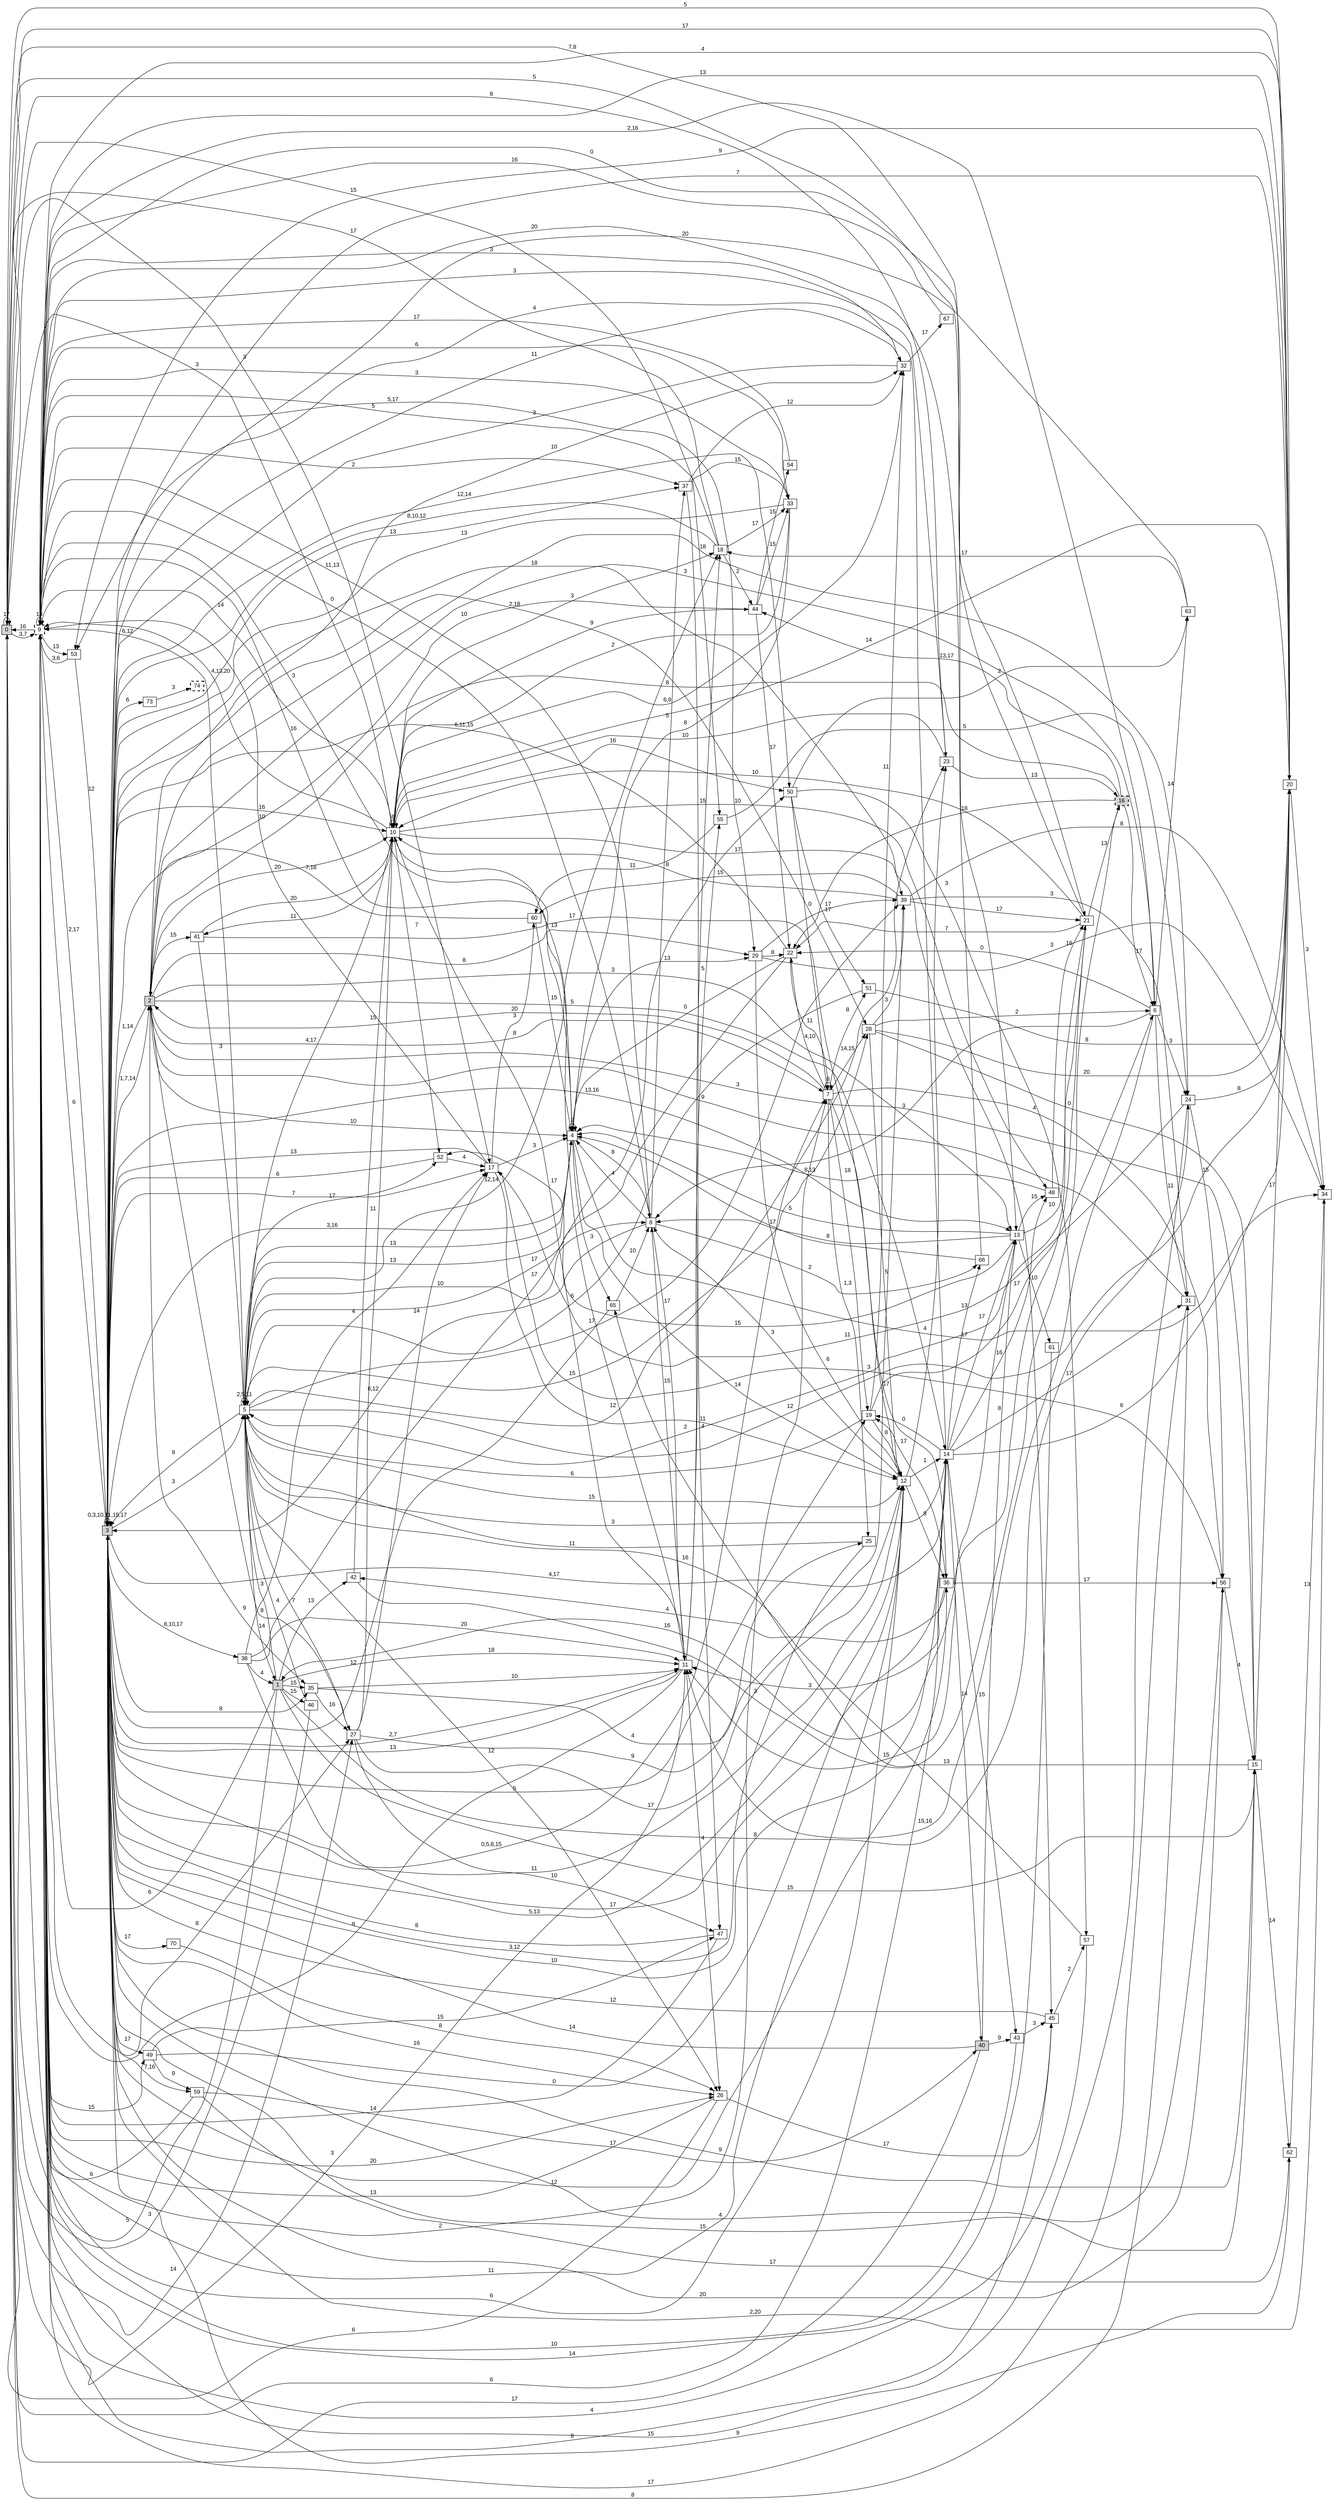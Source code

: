 digraph "NDFA" {
  rankdir=LR
  node [shape=box width=0.1 height=0.1 fontname=Arial]
  edge [fontname=Arial]
/* Estados */
 s0 [label="0" style="filled"] /* I:1 F:0 D:0 */
 s1 [label="1" style="filled"] /* I:1 F:0 D:0 */
 s2 [label="2" style="filled"] /* I:1 F:0 D:0 */
 s3 [label="3" style="filled"] /* I:1 F:0 D:0 */
 s4 [label="4" ] /* I:0 F:0 D:0 */
 s5 [label="5" ] /* I:0 F:0 D:0 */
 s6 [label="6" ] /* I:0 F:0 D:0 */
 s7 [label="7" ] /* I:0 F:0 D:0 */
 s8 [label="8" ] /* I:0 F:0 D:0 */
 s9 [label="9" style="bold,dashed"] /* I:0 F:1 D:0 */
 s10 [label="10" ] /* I:0 F:0 D:0 */
 s11 [label="11" ] /* I:0 F:0 D:0 */
 s12 [label="12" ] /* I:0 F:0 D:0 */
 s13 [label="13" ] /* I:0 F:0 D:0 */
 s14 [label="14" ] /* I:0 F:0 D:0 */
 s15 [label="15" ] /* I:0 F:0 D:0 */
 s16 [label="16" style="filled,bold,dashed"] /* I:1 F:1 D:0 */
 s17 [label="17" ] /* I:0 F:0 D:0 */
 s18 [label="18" ] /* I:0 F:0 D:0 */
 s19 [label="19" ] /* I:0 F:0 D:0 */
 s20 [label="20" ] /* I:0 F:0 D:0 */
 s21 [label="21" ] /* I:0 F:0 D:0 */
 s22 [label="22" ] /* I:0 F:0 D:0 */
 s23 [label="23" ] /* I:0 F:0 D:0 */
 s24 [label="24" ] /* I:0 F:0 D:0 */
 s25 [label="25" ] /* I:0 F:0 D:0 */
 s26 [label="26" ] /* I:0 F:0 D:0 */
 s27 [label="27" ] /* I:0 F:0 D:0 */
 s28 [label="28" ] /* I:0 F:0 D:0 */
 s29 [label="29" ] /* I:0 F:0 D:0 */
 s31 [label="31" ] /* I:0 F:0 D:0 */
 s32 [label="32" ] /* I:0 F:0 D:0 */
 s33 [label="33" ] /* I:0 F:0 D:0 */
 s34 [label="34" ] /* I:0 F:0 D:0 */
 s35 [label="35" ] /* I:0 F:0 D:0 */
 s36 [label="36" ] /* I:0 F:0 D:0 */
 s37 [label="37" ] /* I:0 F:0 D:0 */
 s38 [label="38" ] /* I:0 F:0 D:0 */
 s39 [label="39" ] /* I:0 F:0 D:0 */
 s40 [label="40" style="filled"] /* I:1 F:0 D:0 */
 s41 [label="41" ] /* I:0 F:0 D:0 */
 s42 [label="42" ] /* I:0 F:0 D:0 */
 s43 [label="43" ] /* I:0 F:0 D:0 */
 s44 [label="44" ] /* I:0 F:0 D:0 */
 s45 [label="45" ] /* I:0 F:0 D:0 */
 s46 [label="46" ] /* I:0 F:0 D:0 */
 s47 [label="47" ] /* I:0 F:0 D:0 */
 s48 [label="48" ] /* I:0 F:0 D:0 */
 s49 [label="49" ] /* I:0 F:0 D:0 */
 s50 [label="50" ] /* I:0 F:0 D:0 */
 s51 [label="51" ] /* I:0 F:0 D:0 */
 s52 [label="52" ] /* I:0 F:0 D:0 */
 s53 [label="53" ] /* I:0 F:0 D:0 */
 s54 [label="54" ] /* I:0 F:0 D:0 */
 s55 [label="55" ] /* I:0 F:0 D:0 */
 s56 [label="56" ] /* I:0 F:0 D:0 */
 s57 [label="57" ] /* I:0 F:0 D:0 */
 s59 [label="59" ] /* I:0 F:0 D:0 */
 s60 [label="60" ] /* I:0 F:0 D:0 */
 s61 [label="61" ] /* I:0 F:0 D:0 */
 s62 [label="62" ] /* I:0 F:0 D:0 */
 s63 [label="63" ] /* I:0 F:0 D:0 */
 s65 [label="65" ] /* I:0 F:0 D:0 */
 s66 [label="66" ] /* I:0 F:0 D:0 */
 s67 [label="67" ] /* I:0 F:0 D:0 */
 s70 [label="70" ] /* I:0 F:0 D:0 */
 s73 [label="73" ] /* I:0 F:0 D:0 */
 s74 [label="74" style="bold,dashed"] /* I:0 F:1 D:0 */
/* Transiciones */
  s0 -> s0 [label="17"]
  s0 -> s9 [label="3,7"]
  s0 -> s10 [label="3"]
  s0 -> s11 [label="3"]
  s0 -> s13 [label="5"]
  s0 -> s17 [label="3"]
  s0 -> s20 [label="5"]
  s0 -> s21 [label="7,8"]
  s0 -> s23 [label="8"]
  s0 -> s27 [label="14"]
  s0 -> s31 [label="8"]
  s0 -> s55 [label="15"]
  s1 -> s0 [label="5"]
  s1 -> s5 [label="3"]
  s1 -> s9 [label="6"]
  s1 -> s11 [label="18"]
  s1 -> s15 [label="15"]
  s1 -> s24 [label="8"]
  s1 -> s35 [label="15"]
  s1 -> s42 [label="13"]
  s1 -> s46 [label="15"]
  s2 -> s3 [label="1,14"]
  s2 -> s4 [label="10"]
  s2 -> s6 [label="3"]
  s2 -> s7 [label="8"]
  s2 -> s10 [label="20"]
  s2 -> s13 [label="3"]
  s2 -> s14 [label="5"]
  s2 -> s15 [label="3"]
  s2 -> s24 [label="18"]
  s2 -> s27 [label="8"]
  s2 -> s29 [label="8"]
  s2 -> s32 [label="10"]
  s2 -> s35 [label="9"]
  s2 -> s41 [label="15"]
  s3 -> s2 [label="1,7,14"]
  s3 -> s3 [label="0,3,10,11,15,17"]
  s3 -> s5 [label="3"]
  s3 -> s7 [label="0,5,8,15"]
  s3 -> s9 [label="6"]
  s3 -> s10 [label="16"]
  s3 -> s11 [label="2,7"]
  s3 -> s12 [label="11"]
  s3 -> s13 [label="13,16"]
  s3 -> s14 [label="4,17"]
  s3 -> s15 [label="9"]
  s3 -> s17 [label="7"]
  s3 -> s19 [label="5"]
  s3 -> s26 [label="16"]
  s3 -> s28 [label="2,18"]
  s3 -> s32 [label="11"]
  s3 -> s35 [label="8"]
  s3 -> s36 [label="12"]
  s3 -> s37 [label="13"]
  s3 -> s38 [label="8,10,17"]
  s3 -> s39 [label="18"]
  s3 -> s49 [label="17"]
  s3 -> s50 [label="12,14"]
  s3 -> s56 [label="20"]
  s3 -> s59 [label="7,16"]
  s3 -> s70 [label="17"]
  s3 -> s73 [label="6"]
  s4 -> s3 [label="3,16"]
  s4 -> s4 [label="2"]
  s4 -> s5 [label="13"]
  s4 -> s8 [label="8"]
  s4 -> s9 [label="16"]
  s4 -> s12 [label="14"]
  s4 -> s29 [label="13"]
  s4 -> s34 [label="17"]
  s4 -> s65 [label="3"]
  s5 -> s1 [label="14"]
  s5 -> s3 [label="9"]
  s5 -> s4 [label="13"]
  s5 -> s5 [label="2,5,11"]
  s5 -> s8 [label="10"]
  s5 -> s9 [label="6,12"]
  s5 -> s10 [label="4,17"]
  s5 -> s12 [label="15"]
  s5 -> s14 [label="3"]
  s5 -> s18 [label="12,14"]
  s5 -> s20 [label="12"]
  s5 -> s23 [label="12"]
  s5 -> s26 [label="12"]
  s5 -> s27 [label="7"]
  s5 -> s28 [label="15"]
  s5 -> s39 [label="17"]
  s5 -> s52 [label="17"]
  s6 -> s8 [label="3"]
  s6 -> s11 [label="15,16"]
  s6 -> s22 [label="0"]
  s6 -> s24 [label="3"]
  s6 -> s31 [label="11"]
  s6 -> s63 [label="14"]
  s7 -> s2 [label="20"]
  s7 -> s7 [label="8"]
  s7 -> s19 [label="18"]
  s7 -> s22 [label="4,10"]
  s7 -> s25 [label="1,3"]
  s7 -> s28 [label="14,15"]
  s7 -> s36 [label="17"]
  s7 -> s51 [label="8"]
  s7 -> s56 [label="4"]
  s8 -> s3 [label="6,12"]
  s8 -> s4 [label="4"]
  s8 -> s9 [label="11,13"]
  s8 -> s11 [label="17"]
  s8 -> s37 [label="5"]
  s8 -> s66 [label="2"]
  s9 -> s0 [label="16"]
  s9 -> s3 [label="2,17"]
  s9 -> s4 [label="3"]
  s9 -> s6 [label="2,16"]
  s9 -> s7 [label="2"]
  s9 -> s8 [label="0"]
  s9 -> s9 [label="13"]
  s9 -> s10 [label="14"]
  s9 -> s12 [label="11"]
  s9 -> s20 [label="4"]
  s9 -> s26 [label="20"]
  s9 -> s27 [label="8"]
  s9 -> s29 [label="5,17"]
  s9 -> s32 [label="3"]
  s9 -> s33 [label="6"]
  s9 -> s37 [label="2"]
  s9 -> s49 [label="15"]
  s9 -> s53 [label="13"]
  s10 -> s9 [label="4,13,20"]
  s10 -> s10 [label="6"]
  s10 -> s11 [label="17"]
  s10 -> s18 [label="3"]
  s10 -> s41 [label="11"]
  s10 -> s44 [label="9"]
  s10 -> s45 [label="17"]
  s10 -> s48 [label="10"]
  s10 -> s50 [label="16"]
  s10 -> s52 [label="7"]
  s11 -> s3 [label="13"]
  s11 -> s8 [label="15"]
  s11 -> s9 [label="8"]
  s11 -> s10 [label="13"]
  s11 -> s18 [label="15"]
  s11 -> s26 [label="4"]
  s11 -> s55 [label="5"]
  s12 -> s3 [label="5,13"]
  s12 -> s8 [label="3"]
  s12 -> s9 [label="6"]
  s12 -> s14 [label="1"]
  s12 -> s23 [label="4"]
  s12 -> s36 [label="8"]
  s13 -> s1 [label="16"]
  s13 -> s4 [label="5"]
  s13 -> s8 [label="8"]
  s13 -> s21 [label="10"]
  s13 -> s48 [label="15"]
  s13 -> s52 [label="15"]
  s13 -> s61 [label="10"]
  s14 -> s0 [label="6"]
  s14 -> s3 [label="10"]
  s14 -> s13 [label="17"]
  s14 -> s19 [label="0"]
  s14 -> s20 [label="6"]
  s14 -> s31 [label="17"]
  s14 -> s40 [label="14"]
  s14 -> s43 [label="15"]
  s14 -> s48 [label="16"]
  s14 -> s53 [label="4"]
  s14 -> s66 [label="13"]
  s15 -> s3 [label="4"]
  s15 -> s20 [label="17"]
  s15 -> s62 [label="14"]
  s15 -> s65 [label="13"]
  s16 -> s2 [label="8"]
  s16 -> s6 [label="17"]
  s16 -> s22 [label="18"]
  s16 -> s44 [label="13,17"]
  s17 -> s3 [label="13"]
  s17 -> s4 [label="3"]
  s17 -> s9 [label="10"]
  s17 -> s12 [label="11"]
  s17 -> s60 [label="3"]
  s18 -> s0 [label="17"]
  s18 -> s3 [label="8,10,12"]
  s18 -> s9 [label="5"]
  s18 -> s33 [label="17"]
  s18 -> s44 [label="2"]
  s19 -> s5 [label="6"]
  s19 -> s6 [label="17"]
  s19 -> s12 [label="8"]
  s19 -> s32 [label="11"]
  s20 -> s0 [label="17"]
  s20 -> s3 [label="7"]
  s20 -> s9 [label="13"]
  s20 -> s10 [label="14"]
  s20 -> s34 [label="3"]
  s20 -> s53 [label="9"]
  s21 -> s5 [label="2"]
  s21 -> s9 [label="0"]
  s21 -> s10 [label="10"]
  s21 -> s11 [label="15"]
  s21 -> s16 [label="13"]
  s21 -> s22 [label="7"]
  s22 -> s3 [label="6,11,15"]
  s22 -> s4 [label="0"]
  s22 -> s5 [label="17"]
  s22 -> s7 [label="11"]
  s23 -> s9 [label="3"]
  s23 -> s10 [label="10"]
  s23 -> s16 [label="13"]
  s24 -> s9 [label="15"]
  s24 -> s17 [label="11"]
  s24 -> s20 [label="8"]
  s24 -> s56 [label="15"]
  s25 -> s3 [label="3,12"]
  s25 -> s5 [label="11"]
  s26 -> s0 [label="6"]
  s26 -> s9 [label="13"]
  s26 -> s45 [label="17"]
  s27 -> s10 [label="11"]
  s27 -> s12 [label="17"]
  s27 -> s17 [label="14"]
  s27 -> s25 [label="9"]
  s27 -> s47 [label="10"]
  s28 -> s6 [label="2"]
  s28 -> s12 [label="5"]
  s28 -> s15 [label="0"]
  s28 -> s20 [label="20"]
  s28 -> s39 [label="3"]
  s29 -> s12 [label="6"]
  s29 -> s22 [label="8"]
  s29 -> s34 [label="3"]
  s29 -> s39 [label="17"]
  s31 -> s2 [label="9"]
  s31 -> s9 [label="17"]
  s32 -> s3 [label="3"]
  s32 -> s10 [label="6,9"]
  s32 -> s67 [label="17"]
  s33 -> s3 [label="13"]
  s33 -> s4 [label="8"]
  s33 -> s9 [label="3"]
  s33 -> s10 [label="2"]
  s34 -> s3 [label="2,20"]
  s35 -> s11 [label="10"]
  s35 -> s27 [label="16"]
  s35 -> s39 [label="4"]
  s36 -> s11 [label="3"]
  s36 -> s19 [label="17"]
  s36 -> s42 [label="4"]
  s36 -> s56 [label="17"]
  s37 -> s32 [label="12"]
  s37 -> s33 [label="15"]
  s37 -> s47 [label="4"]
  s38 -> s1 [label="4"]
  s38 -> s11 [label="20"]
  s38 -> s14 [label="17"]
  s38 -> s17 [label="4"]
  s38 -> s50 [label="17"]
  s39 -> s10 [label="8"]
  s39 -> s21 [label="17"]
  s39 -> s31 [label="3"]
  s39 -> s34 [label="8"]
  s39 -> s60 [label="15"]
  s40 -> s0 [label="17"]
  s40 -> s3 [label="14"]
  s40 -> s13 [label="8"]
  s40 -> s43 [label="9"]
  s41 -> s5 [label="3"]
  s41 -> s10 [label="20"]
  s41 -> s12 [label="17"]
  s42 -> s10 [label="15"]
  s42 -> s16 [label="3"]
  s43 -> s9 [label="10"]
  s43 -> s45 [label="3"]
  s44 -> s2 [label="10"]
  s44 -> s22 [label="17"]
  s44 -> s33 [label="15"]
  s44 -> s54 [label="15"]
  s45 -> s3 [label="12"]
  s45 -> s9 [label="8"]
  s45 -> s57 [label="2"]
  s46 -> s0 [label="3"]
  s46 -> s5 [label="4"]
  s47 -> s3 [label="8"]
  s47 -> s9 [label="14"]
  s48 -> s4 [label="8,13"]
  s48 -> s21 [label="16"]
  s49 -> s12 [label="0"]
  s49 -> s47 [label="15"]
  s49 -> s59 [label="9"]
  s50 -> s7 [label="0"]
  s50 -> s51 [label="17"]
  s50 -> s57 [label="3"]
  s50 -> s63 [label="2"]
  s51 -> s5 [label="6"]
  s51 -> s20 [label="8"]
  s52 -> s3 [label="6"]
  s52 -> s17 [label="4"]
  s53 -> s3 [label="12"]
  s53 -> s9 [label="3,6"]
  s54 -> s9 [label="17"]
  s55 -> s24 [label="5"]
  s55 -> s60 [label="11"]
  s56 -> s3 [label="15"]
  s56 -> s15 [label="4"]
  s56 -> s17 [label="3"]
  s57 -> s5 [label="16"]
  s57 -> s9 [label="4"]
  s59 -> s0 [label="6"]
  s59 -> s40 [label="17"]
  s59 -> s62 [label="17"]
  s60 -> s3 [label="7,16"]
  s60 -> s4 [label="15"]
  s61 -> s9 [label="14"]
  s62 -> s3 [label="9"]
  s62 -> s34 [label="13"]
  s63 -> s3 [label="20"]
  s63 -> s18 [label="17"]
  s65 -> s3 [label="12"]
  s65 -> s8 [label="10"]
  s66 -> s4 [label="17"]
  s66 -> s9 [label="20"]
  s67 -> s9 [label="16"]
  s70 -> s26 [label="8"]
  s73 -> s74 [label="3"]
}
